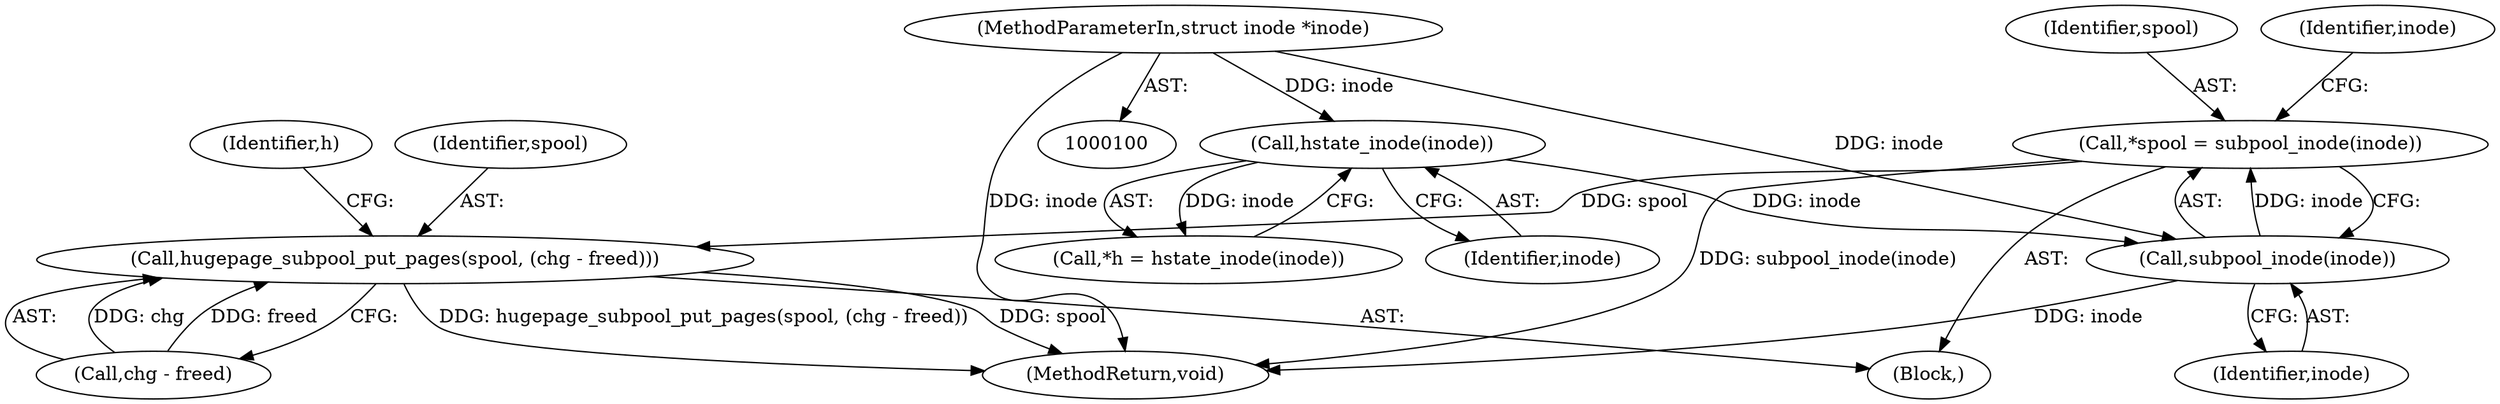 digraph "0_linux_90481622d75715bfcb68501280a917dbfe516029_7@pointer" {
"1000122" [label="(Call,*spool = subpool_inode(inode))"];
"1000124" [label="(Call,subpool_inode(inode))"];
"1000108" [label="(Call,hstate_inode(inode))"];
"1000101" [label="(MethodParameterIn,struct inode *inode)"];
"1000144" [label="(Call,hugepage_subpool_put_pages(spool, (chg - freed)))"];
"1000146" [label="(Call,chg - freed)"];
"1000124" [label="(Call,subpool_inode(inode))"];
"1000129" [label="(Identifier,inode)"];
"1000155" [label="(MethodReturn,void)"];
"1000104" [label="(Block,)"];
"1000109" [label="(Identifier,inode)"];
"1000125" [label="(Identifier,inode)"];
"1000145" [label="(Identifier,spool)"];
"1000150" [label="(Identifier,h)"];
"1000122" [label="(Call,*spool = subpool_inode(inode))"];
"1000106" [label="(Call,*h = hstate_inode(inode))"];
"1000101" [label="(MethodParameterIn,struct inode *inode)"];
"1000123" [label="(Identifier,spool)"];
"1000108" [label="(Call,hstate_inode(inode))"];
"1000144" [label="(Call,hugepage_subpool_put_pages(spool, (chg - freed)))"];
"1000122" -> "1000104"  [label="AST: "];
"1000122" -> "1000124"  [label="CFG: "];
"1000123" -> "1000122"  [label="AST: "];
"1000124" -> "1000122"  [label="AST: "];
"1000129" -> "1000122"  [label="CFG: "];
"1000122" -> "1000155"  [label="DDG: subpool_inode(inode)"];
"1000124" -> "1000122"  [label="DDG: inode"];
"1000122" -> "1000144"  [label="DDG: spool"];
"1000124" -> "1000125"  [label="CFG: "];
"1000125" -> "1000124"  [label="AST: "];
"1000124" -> "1000155"  [label="DDG: inode"];
"1000108" -> "1000124"  [label="DDG: inode"];
"1000101" -> "1000124"  [label="DDG: inode"];
"1000108" -> "1000106"  [label="AST: "];
"1000108" -> "1000109"  [label="CFG: "];
"1000109" -> "1000108"  [label="AST: "];
"1000106" -> "1000108"  [label="CFG: "];
"1000108" -> "1000106"  [label="DDG: inode"];
"1000101" -> "1000108"  [label="DDG: inode"];
"1000101" -> "1000100"  [label="AST: "];
"1000101" -> "1000155"  [label="DDG: inode"];
"1000144" -> "1000104"  [label="AST: "];
"1000144" -> "1000146"  [label="CFG: "];
"1000145" -> "1000144"  [label="AST: "];
"1000146" -> "1000144"  [label="AST: "];
"1000150" -> "1000144"  [label="CFG: "];
"1000144" -> "1000155"  [label="DDG: hugepage_subpool_put_pages(spool, (chg - freed))"];
"1000144" -> "1000155"  [label="DDG: spool"];
"1000146" -> "1000144"  [label="DDG: chg"];
"1000146" -> "1000144"  [label="DDG: freed"];
}
